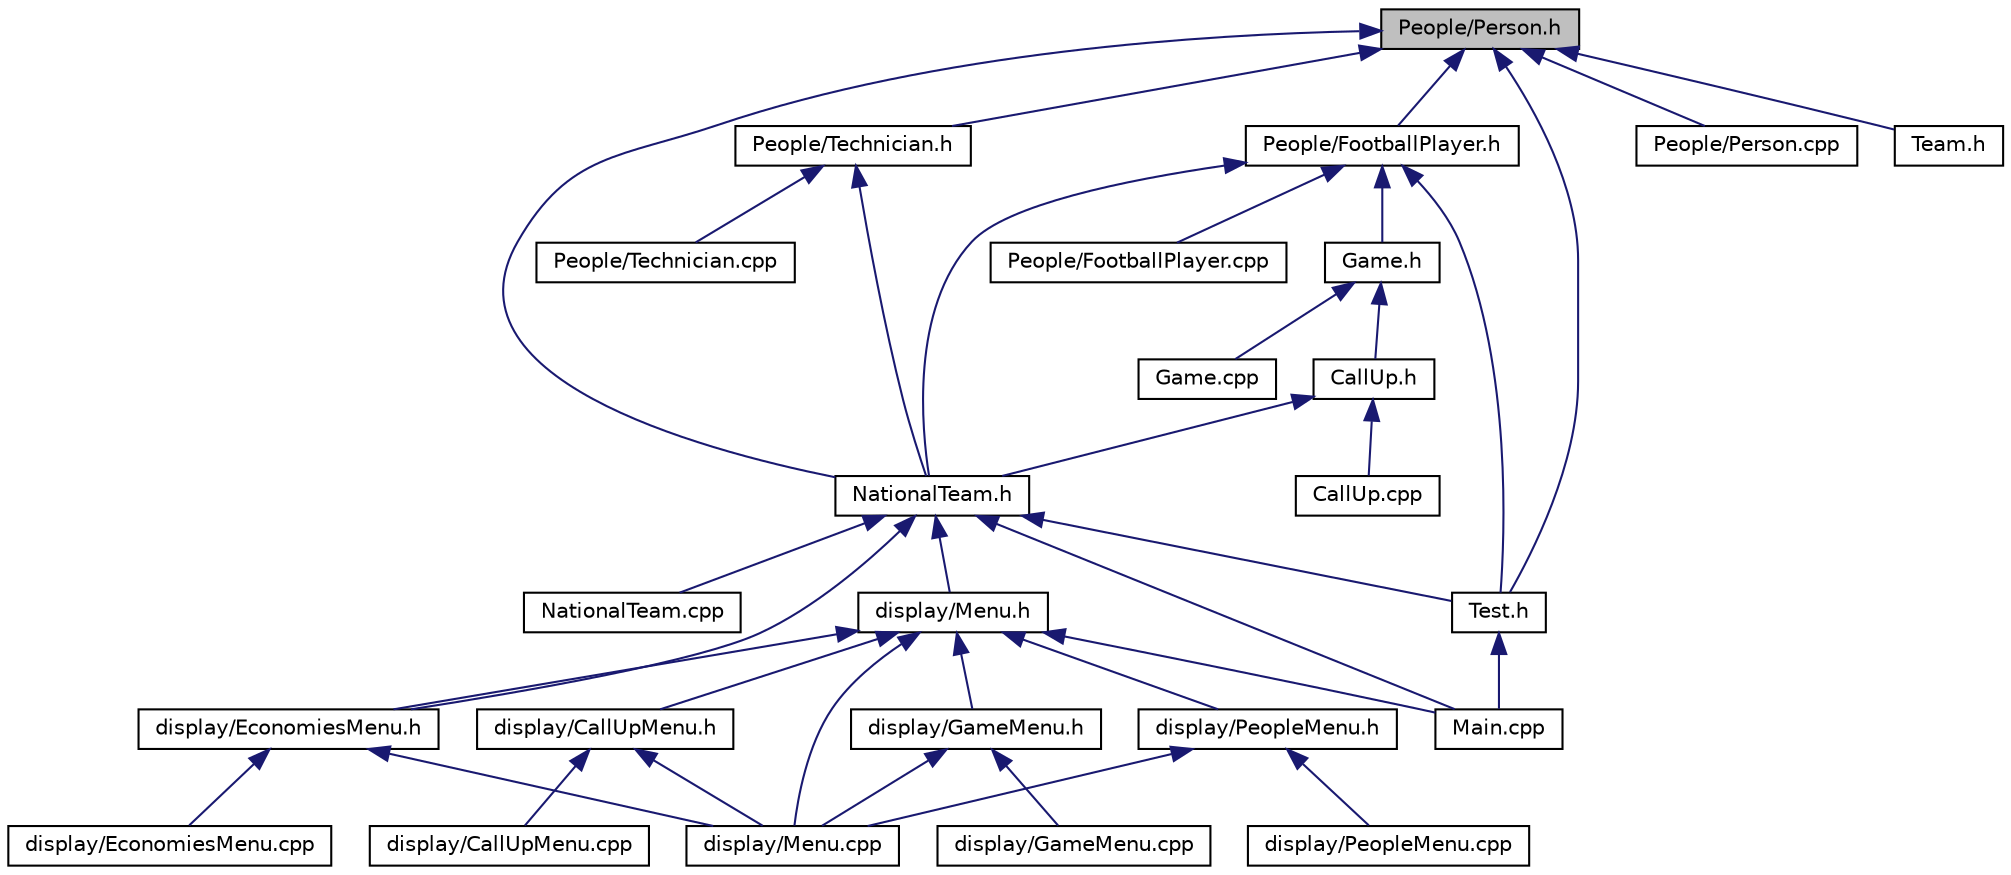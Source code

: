 digraph "People/Person.h"
{
 // LATEX_PDF_SIZE
  edge [fontname="Helvetica",fontsize="10",labelfontname="Helvetica",labelfontsize="10"];
  node [fontname="Helvetica",fontsize="10",shape=record];
  Node1 [label="People/Person.h",height=0.2,width=0.4,color="black", fillcolor="grey75", style="filled", fontcolor="black",tooltip=" "];
  Node1 -> Node2 [dir="back",color="midnightblue",fontsize="10",style="solid"];
  Node2 [label="People/FootballPlayer.h",height=0.2,width=0.4,color="black", fillcolor="white", style="filled",URL="$_football_player_8h.html",tooltip=" "];
  Node2 -> Node3 [dir="back",color="midnightblue",fontsize="10",style="solid"];
  Node3 [label="Game.h",height=0.2,width=0.4,color="black", fillcolor="white", style="filled",URL="$_game_8h.html",tooltip=" "];
  Node3 -> Node4 [dir="back",color="midnightblue",fontsize="10",style="solid"];
  Node4 [label="CallUp.h",height=0.2,width=0.4,color="black", fillcolor="white", style="filled",URL="$_call_up_8h.html",tooltip=" "];
  Node4 -> Node5 [dir="back",color="midnightblue",fontsize="10",style="solid"];
  Node5 [label="CallUp.cpp",height=0.2,width=0.4,color="black", fillcolor="white", style="filled",URL="$_call_up_8cpp.html",tooltip=" "];
  Node4 -> Node6 [dir="back",color="midnightblue",fontsize="10",style="solid"];
  Node6 [label="NationalTeam.h",height=0.2,width=0.4,color="black", fillcolor="white", style="filled",URL="$_national_team_8h.html",tooltip=" "];
  Node6 -> Node7 [dir="back",color="midnightblue",fontsize="10",style="solid"];
  Node7 [label="display/Menu.h",height=0.2,width=0.4,color="black", fillcolor="white", style="filled",URL="$_menu_8h.html",tooltip=" "];
  Node7 -> Node8 [dir="back",color="midnightblue",fontsize="10",style="solid"];
  Node8 [label="display/CallUpMenu.h",height=0.2,width=0.4,color="black", fillcolor="white", style="filled",URL="$_call_up_menu_8h.html",tooltip=" "];
  Node8 -> Node9 [dir="back",color="midnightblue",fontsize="10",style="solid"];
  Node9 [label="display/CallUpMenu.cpp",height=0.2,width=0.4,color="black", fillcolor="white", style="filled",URL="$_call_up_menu_8cpp.html",tooltip=" "];
  Node8 -> Node10 [dir="back",color="midnightblue",fontsize="10",style="solid"];
  Node10 [label="display/Menu.cpp",height=0.2,width=0.4,color="black", fillcolor="white", style="filled",URL="$_menu_8cpp.html",tooltip=" "];
  Node7 -> Node11 [dir="back",color="midnightblue",fontsize="10",style="solid"];
  Node11 [label="display/EconomiesMenu.h",height=0.2,width=0.4,color="black", fillcolor="white", style="filled",URL="$_economies_menu_8h.html",tooltip=" "];
  Node11 -> Node12 [dir="back",color="midnightblue",fontsize="10",style="solid"];
  Node12 [label="display/EconomiesMenu.cpp",height=0.2,width=0.4,color="black", fillcolor="white", style="filled",URL="$_economies_menu_8cpp.html",tooltip=" "];
  Node11 -> Node10 [dir="back",color="midnightblue",fontsize="10",style="solid"];
  Node7 -> Node13 [dir="back",color="midnightblue",fontsize="10",style="solid"];
  Node13 [label="display/GameMenu.h",height=0.2,width=0.4,color="black", fillcolor="white", style="filled",URL="$_game_menu_8h.html",tooltip=" "];
  Node13 -> Node14 [dir="back",color="midnightblue",fontsize="10",style="solid"];
  Node14 [label="display/GameMenu.cpp",height=0.2,width=0.4,color="black", fillcolor="white", style="filled",URL="$_game_menu_8cpp.html",tooltip=" "];
  Node13 -> Node10 [dir="back",color="midnightblue",fontsize="10",style="solid"];
  Node7 -> Node10 [dir="back",color="midnightblue",fontsize="10",style="solid"];
  Node7 -> Node15 [dir="back",color="midnightblue",fontsize="10",style="solid"];
  Node15 [label="display/PeopleMenu.h",height=0.2,width=0.4,color="black", fillcolor="white", style="filled",URL="$_people_menu_8h.html",tooltip=" "];
  Node15 -> Node10 [dir="back",color="midnightblue",fontsize="10",style="solid"];
  Node15 -> Node16 [dir="back",color="midnightblue",fontsize="10",style="solid"];
  Node16 [label="display/PeopleMenu.cpp",height=0.2,width=0.4,color="black", fillcolor="white", style="filled",URL="$_people_menu_8cpp.html",tooltip=" "];
  Node7 -> Node17 [dir="back",color="midnightblue",fontsize="10",style="solid"];
  Node17 [label="Main.cpp",height=0.2,width=0.4,color="black", fillcolor="white", style="filled",URL="$_main_8cpp.html",tooltip=" "];
  Node6 -> Node11 [dir="back",color="midnightblue",fontsize="10",style="solid"];
  Node6 -> Node17 [dir="back",color="midnightblue",fontsize="10",style="solid"];
  Node6 -> Node18 [dir="back",color="midnightblue",fontsize="10",style="solid"];
  Node18 [label="Test.h",height=0.2,width=0.4,color="black", fillcolor="white", style="filled",URL="$_test_8h.html",tooltip=" "];
  Node18 -> Node17 [dir="back",color="midnightblue",fontsize="10",style="solid"];
  Node6 -> Node19 [dir="back",color="midnightblue",fontsize="10",style="solid"];
  Node19 [label="NationalTeam.cpp",height=0.2,width=0.4,color="black", fillcolor="white", style="filled",URL="$_national_team_8cpp.html",tooltip=" "];
  Node3 -> Node20 [dir="back",color="midnightblue",fontsize="10",style="solid"];
  Node20 [label="Game.cpp",height=0.2,width=0.4,color="black", fillcolor="white", style="filled",URL="$_game_8cpp.html",tooltip=" "];
  Node2 -> Node6 [dir="back",color="midnightblue",fontsize="10",style="solid"];
  Node2 -> Node18 [dir="back",color="midnightblue",fontsize="10",style="solid"];
  Node2 -> Node21 [dir="back",color="midnightblue",fontsize="10",style="solid"];
  Node21 [label="People/FootballPlayer.cpp",height=0.2,width=0.4,color="black", fillcolor="white", style="filled",URL="$_football_player_8cpp.html",tooltip=" "];
  Node1 -> Node6 [dir="back",color="midnightblue",fontsize="10",style="solid"];
  Node1 -> Node22 [dir="back",color="midnightblue",fontsize="10",style="solid"];
  Node22 [label="People/Technician.h",height=0.2,width=0.4,color="black", fillcolor="white", style="filled",URL="$_technician_8h.html",tooltip=" "];
  Node22 -> Node6 [dir="back",color="midnightblue",fontsize="10",style="solid"];
  Node22 -> Node23 [dir="back",color="midnightblue",fontsize="10",style="solid"];
  Node23 [label="People/Technician.cpp",height=0.2,width=0.4,color="black", fillcolor="white", style="filled",URL="$_technician_8cpp.html",tooltip=" "];
  Node1 -> Node18 [dir="back",color="midnightblue",fontsize="10",style="solid"];
  Node1 -> Node24 [dir="back",color="midnightblue",fontsize="10",style="solid"];
  Node24 [label="People/Person.cpp",height=0.2,width=0.4,color="black", fillcolor="white", style="filled",URL="$_person_8cpp.html",tooltip=" "];
  Node1 -> Node25 [dir="back",color="midnightblue",fontsize="10",style="solid"];
  Node25 [label="Team.h",height=0.2,width=0.4,color="black", fillcolor="white", style="filled",URL="$_team_8h.html",tooltip=" "];
}
